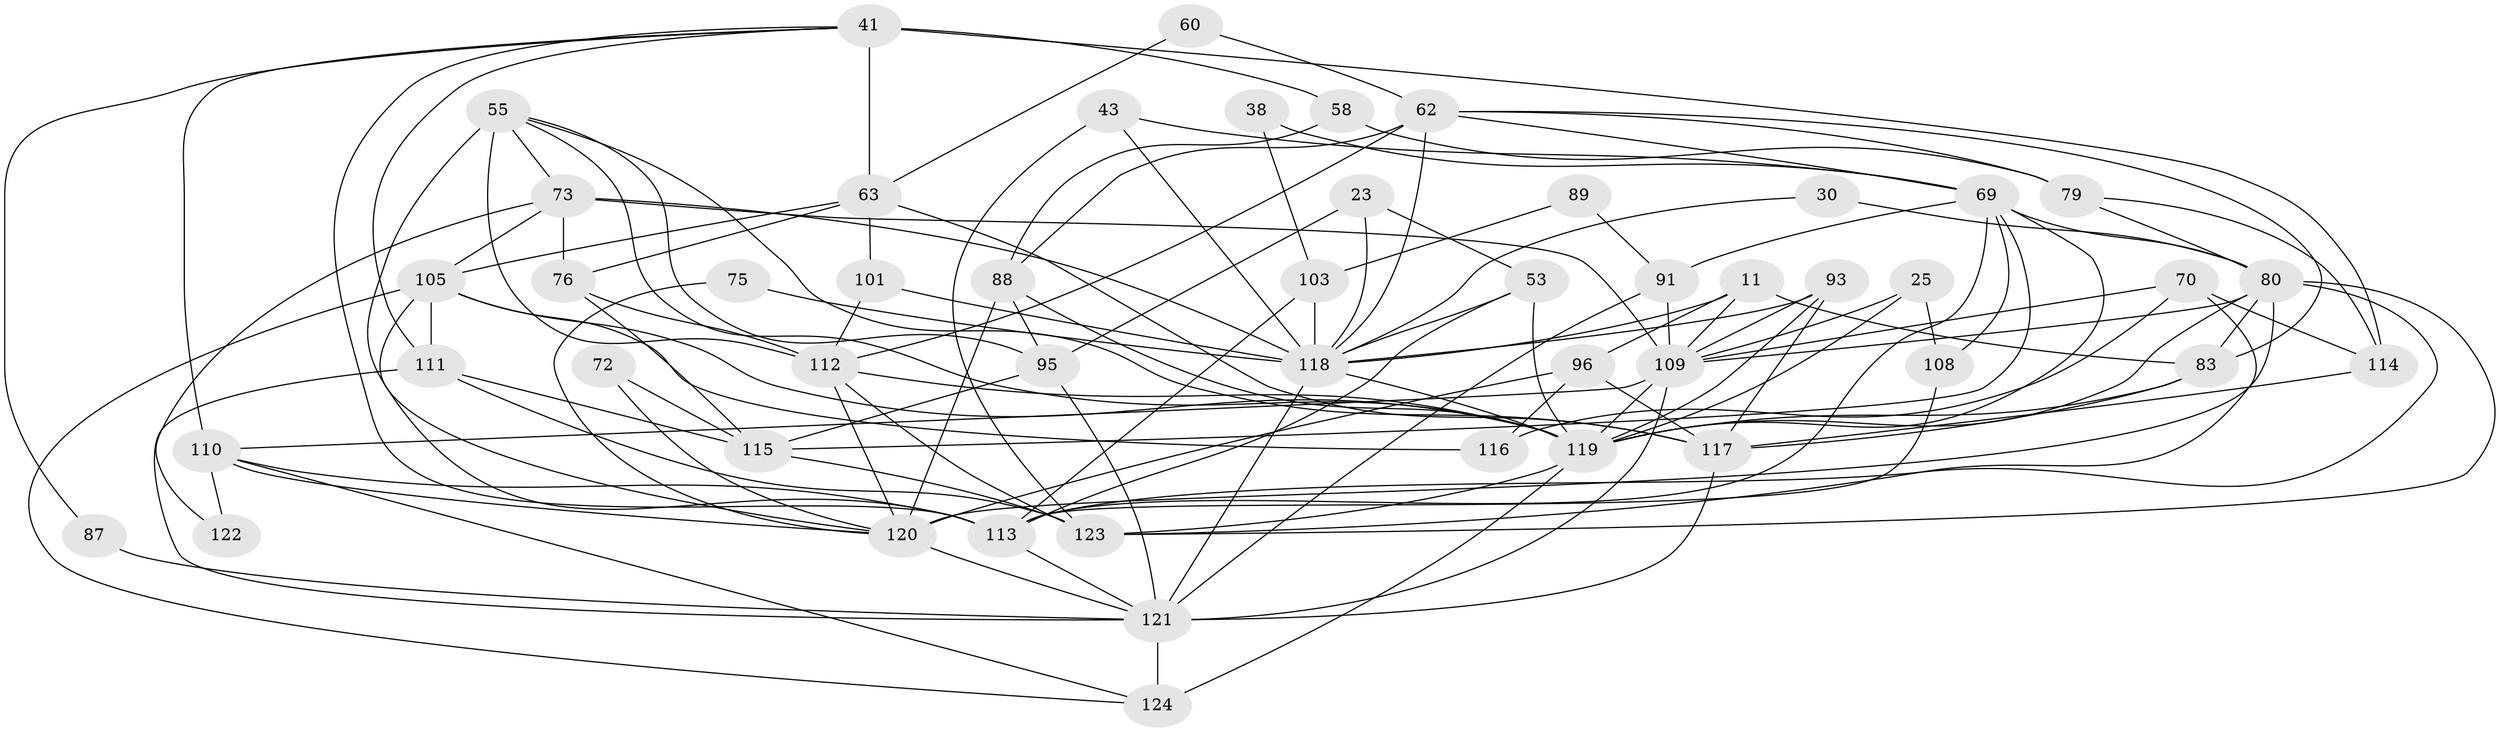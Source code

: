 // original degree distribution, {3: 0.27419354838709675, 4: 0.20967741935483872, 2: 0.1693548387096774, 6: 0.10483870967741936, 5: 0.18548387096774194, 8: 0.03225806451612903, 9: 0.008064516129032258, 7: 0.016129032258064516}
// Generated by graph-tools (version 1.1) at 2025/53/03/04/25 21:53:35]
// undirected, 49 vertices, 128 edges
graph export_dot {
graph [start="1"]
  node [color=gray90,style=filled];
  11;
  23;
  25;
  30;
  38;
  41;
  43;
  53 [super="+37"];
  55 [super="+9"];
  58 [super="+51"];
  60;
  62 [super="+54"];
  63;
  69 [super="+48"];
  70 [super="+47"];
  72;
  73 [super="+64"];
  75;
  76;
  79 [super="+39"];
  80 [super="+16+59"];
  83 [super="+82"];
  87;
  88 [super="+57"];
  89;
  91;
  93 [super="+90"];
  95;
  96 [super="+44"];
  101 [super="+78"];
  103;
  105 [super="+92"];
  108;
  109 [super="+26+42"];
  110 [super="+94"];
  111 [super="+6+71"];
  112 [super="+3+33+50"];
  113 [super="+32+52"];
  114 [super="+107"];
  115 [super="+24+66+100"];
  116;
  117 [super="+86"];
  118 [super="+77+102"];
  119 [super="+45+65+61"];
  120 [super="+8+46+21+98"];
  121 [super="+99+106"];
  122;
  123 [super="+67+74+85"];
  124 [super="+104"];
  11 -- 96;
  11 -- 118;
  11 -- 83;
  11 -- 109 [weight=2];
  23 -- 95;
  23 -- 53;
  23 -- 118;
  25 -- 119;
  25 -- 108;
  25 -- 109;
  30 -- 118;
  30 -- 80;
  38 -- 103;
  38 -- 69;
  41 -- 110;
  41 -- 58 [weight=2];
  41 -- 63;
  41 -- 87;
  41 -- 114 [weight=2];
  41 -- 111;
  41 -- 113;
  43 -- 118;
  43 -- 69 [weight=2];
  43 -- 123;
  53 -- 113 [weight=2];
  53 -- 119 [weight=2];
  53 -- 118 [weight=2];
  55 -- 95;
  55 -- 113 [weight=4];
  55 -- 73;
  55 -- 112;
  55 -- 117;
  55 -- 119;
  58 -- 88;
  58 -- 79 [weight=2];
  60 -- 62;
  60 -- 63;
  62 -- 79;
  62 -- 112 [weight=2];
  62 -- 118;
  62 -- 83;
  62 -- 69;
  62 -- 88;
  63 -- 76;
  63 -- 105 [weight=2];
  63 -- 101;
  63 -- 117;
  69 -- 119 [weight=2];
  69 -- 91;
  69 -- 108 [weight=2];
  69 -- 80;
  69 -- 113;
  69 -- 115;
  70 -- 114;
  70 -- 116 [weight=2];
  70 -- 123;
  70 -- 109;
  72 -- 115;
  72 -- 120;
  73 -- 118;
  73 -- 76 [weight=2];
  73 -- 122;
  73 -- 109;
  73 -- 105;
  75 -- 118;
  75 -- 120;
  76 -- 115;
  76 -- 112;
  79 -- 114;
  79 -- 80;
  80 -- 120 [weight=3];
  80 -- 109;
  80 -- 83;
  80 -- 119 [weight=2];
  80 -- 113 [weight=2];
  80 -- 123;
  83 -- 117;
  83 -- 119;
  87 -- 121;
  88 -- 119;
  88 -- 120;
  88 -- 95;
  89 -- 103;
  89 -- 91;
  91 -- 121;
  91 -- 109 [weight=2];
  93 -- 117;
  93 -- 118 [weight=3];
  93 -- 109;
  93 -- 119;
  95 -- 115 [weight=2];
  95 -- 121;
  96 -- 117;
  96 -- 116;
  96 -- 120;
  101 -- 112 [weight=3];
  101 -- 118 [weight=2];
  103 -- 113 [weight=2];
  103 -- 118;
  105 -- 111 [weight=3];
  105 -- 116;
  105 -- 124;
  105 -- 120;
  105 -- 119;
  108 -- 113;
  109 -- 121 [weight=2];
  109 -- 110;
  109 -- 119;
  110 -- 113;
  110 -- 124 [weight=2];
  110 -- 122;
  110 -- 120 [weight=2];
  111 -- 115 [weight=3];
  111 -- 123;
  111 -- 121;
  112 -- 120;
  112 -- 119 [weight=2];
  112 -- 123;
  113 -- 121;
  114 -- 117;
  115 -- 123;
  117 -- 121 [weight=2];
  118 -- 119 [weight=3];
  118 -- 121 [weight=2];
  119 -- 124 [weight=2];
  119 -- 123;
  120 -- 121 [weight=3];
  121 -- 124 [weight=2];
}
